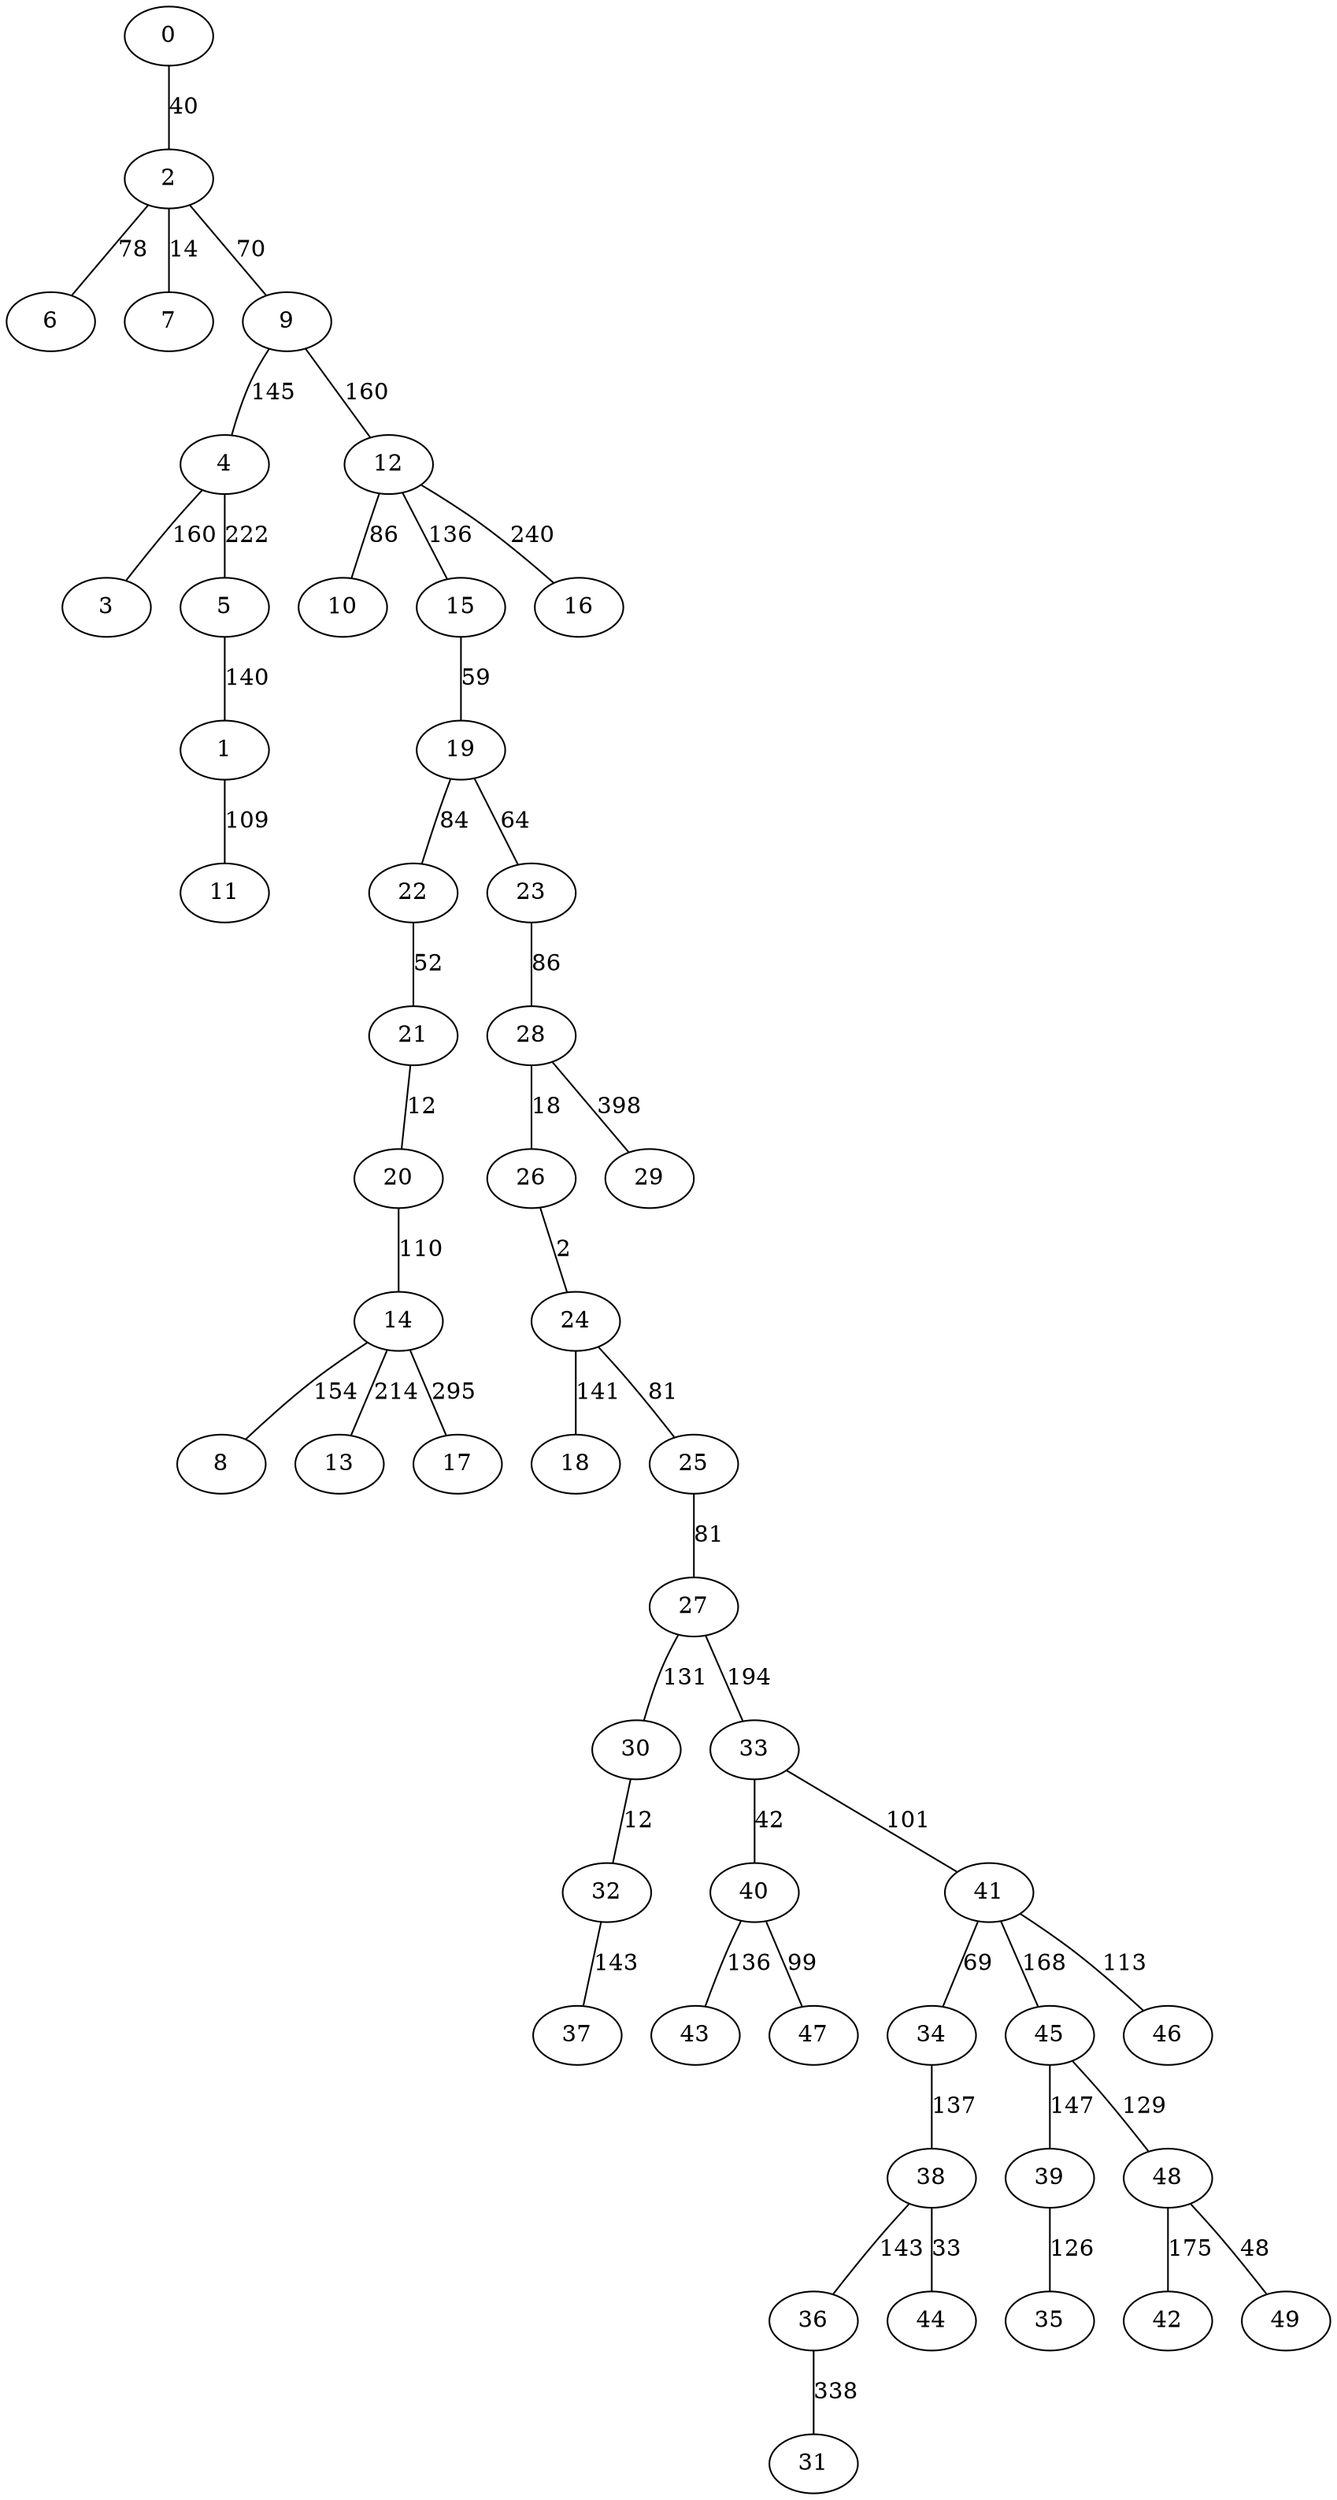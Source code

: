 strict graph G {
0;
1;
2;
3;
4;
5;
6;
7;
8;
9;
10;
11;
12;
13;
14;
15;
16;
17;
18;
19;
20;
21;
22;
23;
24;
25;
26;
27;
28;
29;
30;
31;
32;
33;
34;
35;
36;
37;
38;
39;
40;
41;
42;
43;
44;
45;
46;
47;
48;
49;
2 -- 6 [label=78];
28 -- 26 [label=18];
12 -- 10 [label=86];
26 -- 24 [label=2];
27 -- 30 [label=131];
1 -- 11 [label=109];
27 -- 33 [label=194];
48 -- 42 [label=175];
12 -- 16 [label=240];
19 -- 23 [label=64];
36 -- 31 [label=338];
19 -- 22 [label=84];
34 -- 38 [label=137];
33 -- 40 [label=42];
38 -- 44 [label=33];
9 -- 12 [label=160];
14 -- 8 [label=154];
0 -- 2 [label=40];
30 -- 32 [label=12];
25 -- 27 [label=81];
41 -- 45 [label=168];
14 -- 13 [label=214];
24 -- 25 [label=81];
20 -- 14 [label=110];
48 -- 49 [label=48];
12 -- 15 [label=136];
24 -- 18 [label=141];
45 -- 39 [label=147];
23 -- 28 [label=86];
4 -- 3 [label=160];
14 -- 17 [label=295];
22 -- 21 [label=52];
33 -- 41 [label=101];
40 -- 47 [label=99];
2 -- 9 [label=70];
2 -- 7 [label=14];
32 -- 37 [label=143];
38 -- 36 [label=143];
21 -- 20 [label=12];
15 -- 19 [label=59];
41 -- 46 [label=113];
39 -- 35 [label=126];
41 -- 34 [label=69];
45 -- 48 [label=129];
9 -- 4 [label=145];
5 -- 1 [label=140];
4 -- 5 [label=222];
40 -- 43 [label=136];
28 -- 29 [label=398];
}
